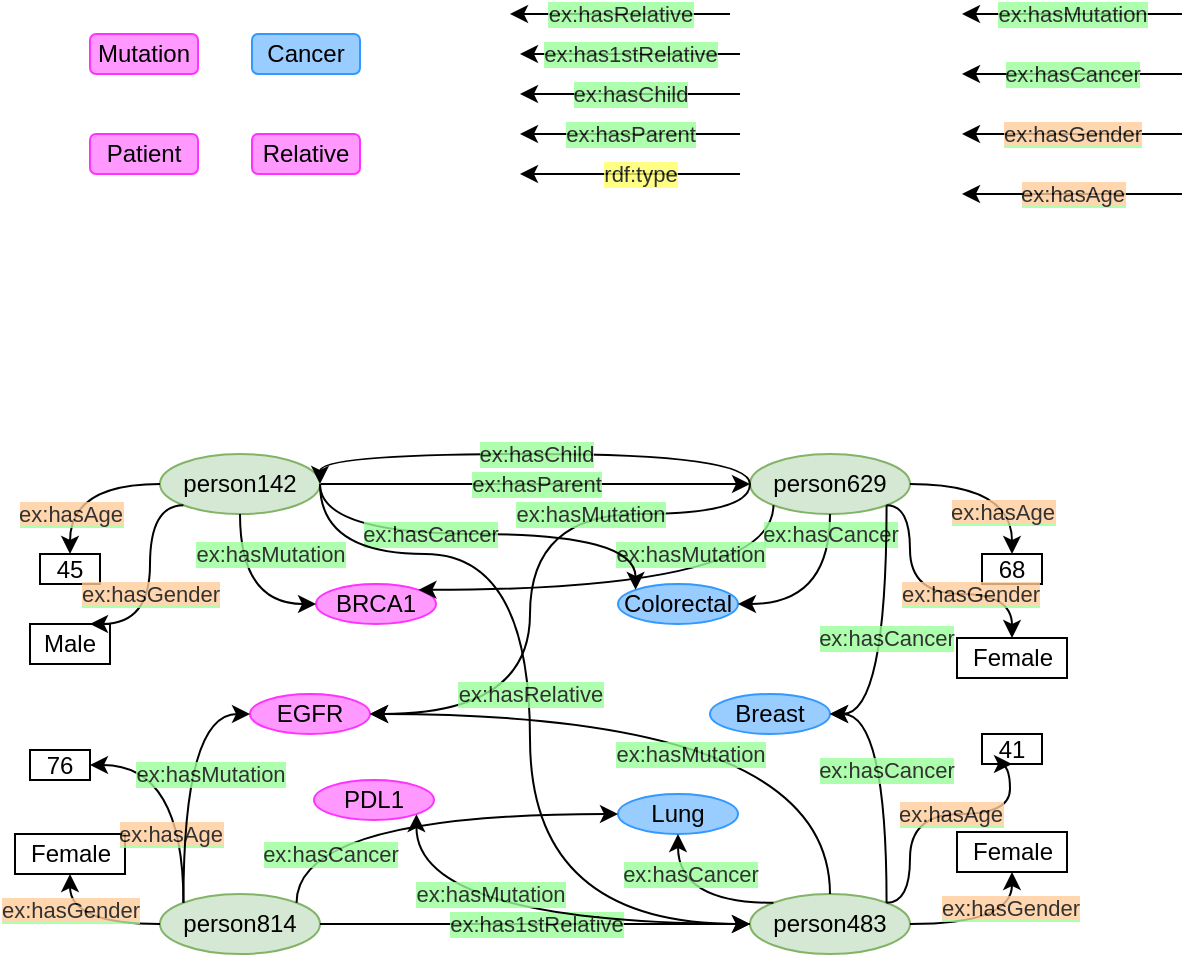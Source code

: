 <mxfile version="20.4.0" type="github">
  <diagram id="WPSB-9t8h4fIo2IHt0P5" name="Page-1">
    <mxGraphModel dx="1391" dy="805" grid="1" gridSize="10" guides="1" tooltips="1" connect="1" arrows="1" fold="1" page="1" pageScale="1" pageWidth="850" pageHeight="1100" math="0" shadow="0">
      <root>
        <mxCell id="0" />
        <mxCell id="1" parent="0" />
        <mxCell id="_h5XpuyKjl5ZHz13857e-3" value="ex:hasParent" style="edgeStyle=orthogonalEdgeStyle;rounded=0;orthogonalLoop=1;jettySize=auto;html=1;exitX=1;exitY=0.5;exitDx=0;exitDy=0;curved=1;labelBackgroundColor=#99FF99;entryX=0;entryY=0.5;entryDx=0;entryDy=0;textOpacity=80;" edge="1" parent="1" source="_h5XpuyKjl5ZHz13857e-1" target="_h5XpuyKjl5ZHz13857e-2">
          <mxGeometry relative="1" as="geometry">
            <Array as="points">
              <mxPoint x="420" y="325" />
              <mxPoint x="420" y="325" />
            </Array>
          </mxGeometry>
        </mxCell>
        <mxCell id="_h5XpuyKjl5ZHz13857e-1" value="person142" style="ellipse;whiteSpace=wrap;html=1;fillColor=#d5e8d4;strokeColor=#82b366;" vertex="1" parent="1">
          <mxGeometry x="235" y="310" width="80" height="30" as="geometry" />
        </mxCell>
        <mxCell id="_h5XpuyKjl5ZHz13857e-2" value="person629" style="ellipse;whiteSpace=wrap;html=1;fillColor=#d5e8d4;strokeColor=#82b366;" vertex="1" parent="1">
          <mxGeometry x="530" y="310" width="80" height="30" as="geometry" />
        </mxCell>
        <mxCell id="_h5XpuyKjl5ZHz13857e-12" value="&lt;span data-reactroot=&quot;&quot; class=&quot;notion-enable-hover&quot; data-token-index=&quot;0&quot; style=&quot;&quot;&gt;Male&lt;/span&gt;" style="rounded=0;whiteSpace=wrap;html=1;" vertex="1" parent="1">
          <mxGeometry x="170" y="395" width="40" height="20" as="geometry" />
        </mxCell>
        <mxCell id="_h5XpuyKjl5ZHz13857e-24" value="45" style="rounded=0;whiteSpace=wrap;html=1;" vertex="1" parent="1">
          <mxGeometry x="175" y="360" width="30" height="15" as="geometry" />
        </mxCell>
        <mxCell id="_h5XpuyKjl5ZHz13857e-29" value="&lt;span data-reactroot=&quot;&quot; class=&quot;notion-enable-hover&quot; data-token-index=&quot;0&quot; style=&quot;&quot;&gt;Female&lt;/span&gt;" style="rounded=0;whiteSpace=wrap;html=1;" vertex="1" parent="1">
          <mxGeometry x="633.5" y="402" width="55" height="20" as="geometry" />
        </mxCell>
        <mxCell id="_h5XpuyKjl5ZHz13857e-31" value="ex:hasMutation" style="edgeStyle=orthogonalEdgeStyle;rounded=0;orthogonalLoop=1;jettySize=auto;html=1;exitX=0;exitY=0.5;exitDx=0;exitDy=0;curved=1;labelBackgroundColor=#99FF99;entryX=1;entryY=0.5;entryDx=0;entryDy=0;textOpacity=80;" edge="1" parent="1">
          <mxGeometry relative="1" as="geometry">
            <mxPoint x="746" y="90" as="sourcePoint" />
            <mxPoint x="636" y="90" as="targetPoint" />
          </mxGeometry>
        </mxCell>
        <mxCell id="_h5XpuyKjl5ZHz13857e-34" value="ex:hasCancer" style="edgeStyle=orthogonalEdgeStyle;rounded=0;orthogonalLoop=1;jettySize=auto;html=1;exitX=0;exitY=0.5;exitDx=0;exitDy=0;curved=1;labelBackgroundColor=#99FF99;entryX=1;entryY=0.5;entryDx=0;entryDy=0;textOpacity=80;" edge="1" parent="1">
          <mxGeometry relative="1" as="geometry">
            <mxPoint x="746" y="120" as="sourcePoint" />
            <mxPoint x="636" y="120" as="targetPoint" />
          </mxGeometry>
        </mxCell>
        <mxCell id="_h5XpuyKjl5ZHz13857e-35" value="&lt;span style=&quot;background-color: rgb(255, 204, 153);&quot;&gt;ex:hasGender&lt;/span&gt;" style="edgeStyle=orthogonalEdgeStyle;rounded=0;orthogonalLoop=1;jettySize=auto;html=1;exitX=0;exitY=0.5;exitDx=0;exitDy=0;curved=1;labelBackgroundColor=#99FF99;entryX=1;entryY=0.5;entryDx=0;entryDy=0;textOpacity=80;" edge="1" parent="1">
          <mxGeometry relative="1" as="geometry">
            <mxPoint x="746" y="150" as="sourcePoint" />
            <mxPoint x="636" y="150" as="targetPoint" />
          </mxGeometry>
        </mxCell>
        <mxCell id="_h5XpuyKjl5ZHz13857e-36" value="&lt;span style=&quot;background-color: rgb(255, 204, 153);&quot;&gt;ex:hasAge&lt;/span&gt;" style="edgeStyle=orthogonalEdgeStyle;rounded=0;orthogonalLoop=1;jettySize=auto;html=1;exitX=0;exitY=0.5;exitDx=0;exitDy=0;curved=1;labelBackgroundColor=#99FF99;entryX=1;entryY=0.5;entryDx=0;entryDy=0;textOpacity=80;" edge="1" parent="1">
          <mxGeometry relative="1" as="geometry">
            <mxPoint x="746" y="180" as="sourcePoint" />
            <mxPoint x="636" y="180" as="targetPoint" />
          </mxGeometry>
        </mxCell>
        <mxCell id="_h5XpuyKjl5ZHz13857e-40" value="EGFR" style="ellipse;whiteSpace=wrap;html=1;fillColor=#FF99FF;strokeColor=#FF33FF;" vertex="1" parent="1">
          <mxGeometry x="280" y="430" width="60" height="20" as="geometry" />
        </mxCell>
        <mxCell id="_h5XpuyKjl5ZHz13857e-41" value="BRCA1" style="ellipse;whiteSpace=wrap;html=1;fillColor=#FF99FF;strokeColor=#FF33FF;" vertex="1" parent="1">
          <mxGeometry x="313" y="375" width="60" height="20" as="geometry" />
        </mxCell>
        <mxCell id="_h5XpuyKjl5ZHz13857e-44" value="ex:hasRelative" style="edgeStyle=orthogonalEdgeStyle;rounded=0;orthogonalLoop=1;jettySize=auto;html=1;exitX=0;exitY=0.5;exitDx=0;exitDy=0;curved=1;labelBackgroundColor=#99FF99;entryX=1;entryY=0.5;entryDx=0;entryDy=0;textOpacity=80;" edge="1" parent="1">
          <mxGeometry relative="1" as="geometry">
            <mxPoint x="520" y="90" as="sourcePoint" />
            <mxPoint x="410" y="90" as="targetPoint" />
          </mxGeometry>
        </mxCell>
        <mxCell id="_h5XpuyKjl5ZHz13857e-45" value="person483" style="ellipse;whiteSpace=wrap;html=1;fillColor=#d5e8d4;strokeColor=#82b366;" vertex="1" parent="1">
          <mxGeometry x="530" y="530" width="80" height="30" as="geometry" />
        </mxCell>
        <mxCell id="_h5XpuyKjl5ZHz13857e-47" value="person814" style="ellipse;whiteSpace=wrap;html=1;fillColor=#d5e8d4;strokeColor=#82b366;" vertex="1" parent="1">
          <mxGeometry x="235" y="530" width="80" height="30" as="geometry" />
        </mxCell>
        <mxCell id="_h5XpuyKjl5ZHz13857e-48" value="68" style="rounded=0;whiteSpace=wrap;html=1;" vertex="1" parent="1">
          <mxGeometry x="646" y="360" width="30" height="15" as="geometry" />
        </mxCell>
        <mxCell id="_h5XpuyKjl5ZHz13857e-51" value="Lung" style="ellipse;whiteSpace=wrap;html=1;fillColor=#99CCFF;strokeColor=#3399FF;" vertex="1" parent="1">
          <mxGeometry x="464" y="480" width="60" height="20" as="geometry" />
        </mxCell>
        <mxCell id="_h5XpuyKjl5ZHz13857e-52" value="Breast" style="ellipse;whiteSpace=wrap;html=1;fillColor=#99CCFF;strokeColor=#3399FF;" vertex="1" parent="1">
          <mxGeometry x="510" y="430" width="60" height="20" as="geometry" />
        </mxCell>
        <mxCell id="_h5XpuyKjl5ZHz13857e-53" value="Colorectal" style="ellipse;whiteSpace=wrap;html=1;fillColor=#99CCFF;strokeColor=#3399FF;" vertex="1" parent="1">
          <mxGeometry x="464" y="375" width="60" height="20" as="geometry" />
        </mxCell>
        <mxCell id="_h5XpuyKjl5ZHz13857e-56" value="Cancer" style="rounded=1;whiteSpace=wrap;html=1;fillColor=#99CCFF;strokeColor=#3399FF;" vertex="1" parent="1">
          <mxGeometry x="281" y="100" width="54" height="20" as="geometry" />
        </mxCell>
        <mxCell id="_h5XpuyKjl5ZHz13857e-57" value="Mutation" style="rounded=1;whiteSpace=wrap;html=1;fillColor=#FF99FF;strokeColor=#FF33FF;" vertex="1" parent="1">
          <mxGeometry x="200" y="100" width="54" height="20" as="geometry" />
        </mxCell>
        <mxCell id="_h5XpuyKjl5ZHz13857e-59" value="PDL1" style="ellipse;whiteSpace=wrap;html=1;fillColor=#FF99FF;strokeColor=#FF33FF;" vertex="1" parent="1">
          <mxGeometry x="312" y="473" width="60" height="20" as="geometry" />
        </mxCell>
        <mxCell id="_h5XpuyKjl5ZHz13857e-60" value="ex:has1stRelative" style="edgeStyle=orthogonalEdgeStyle;rounded=0;orthogonalLoop=1;jettySize=auto;html=1;exitX=0;exitY=0.5;exitDx=0;exitDy=0;curved=1;labelBackgroundColor=#99FF99;entryX=1;entryY=0.5;entryDx=0;entryDy=0;textOpacity=80;" edge="1" parent="1">
          <mxGeometry relative="1" as="geometry">
            <mxPoint x="525" y="110" as="sourcePoint" />
            <mxPoint x="415" y="110" as="targetPoint" />
          </mxGeometry>
        </mxCell>
        <mxCell id="_h5XpuyKjl5ZHz13857e-61" value="ex:hasChild" style="edgeStyle=orthogonalEdgeStyle;rounded=0;orthogonalLoop=1;jettySize=auto;html=1;exitX=0;exitY=0.5;exitDx=0;exitDy=0;curved=1;labelBackgroundColor=#99FF99;entryX=1;entryY=0.5;entryDx=0;entryDy=0;textOpacity=80;" edge="1" parent="1">
          <mxGeometry relative="1" as="geometry">
            <mxPoint x="525" y="130" as="sourcePoint" />
            <mxPoint x="415" y="130" as="targetPoint" />
            <Array as="points">
              <mxPoint x="460" y="130" />
              <mxPoint x="460" y="130" />
            </Array>
          </mxGeometry>
        </mxCell>
        <mxCell id="_h5XpuyKjl5ZHz13857e-62" value="ex:hasChild" style="edgeStyle=orthogonalEdgeStyle;rounded=0;orthogonalLoop=1;jettySize=auto;html=1;exitX=0;exitY=0.5;exitDx=0;exitDy=0;curved=1;labelBackgroundColor=#99FF99;entryX=1;entryY=0.5;entryDx=0;entryDy=0;textOpacity=80;" edge="1" parent="1" source="_h5XpuyKjl5ZHz13857e-2" target="_h5XpuyKjl5ZHz13857e-1">
          <mxGeometry relative="1" as="geometry">
            <mxPoint x="470" y="295" as="sourcePoint" />
            <mxPoint x="360" y="295" as="targetPoint" />
            <Array as="points">
              <mxPoint x="530" y="310" />
              <mxPoint x="315" y="310" />
            </Array>
          </mxGeometry>
        </mxCell>
        <mxCell id="_h5XpuyKjl5ZHz13857e-63" value="ex:hasParent" style="edgeStyle=orthogonalEdgeStyle;rounded=0;orthogonalLoop=1;jettySize=auto;html=1;exitX=0;exitY=0.5;exitDx=0;exitDy=0;curved=1;labelBackgroundColor=#99FF99;entryX=1;entryY=0.5;entryDx=0;entryDy=0;textOpacity=80;" edge="1" parent="1">
          <mxGeometry relative="1" as="geometry">
            <mxPoint x="525" y="150" as="sourcePoint" />
            <mxPoint x="415" y="150" as="targetPoint" />
            <Array as="points">
              <mxPoint x="460" y="150" />
              <mxPoint x="460" y="150" />
            </Array>
          </mxGeometry>
        </mxCell>
        <mxCell id="_h5XpuyKjl5ZHz13857e-64" value="rdf:type" style="edgeStyle=orthogonalEdgeStyle;rounded=0;orthogonalLoop=1;jettySize=auto;html=1;exitX=0;exitY=0.5;exitDx=0;exitDy=0;curved=1;labelBackgroundColor=#FFFF66;entryX=1;entryY=0.5;entryDx=0;entryDy=0;textOpacity=80;" edge="1" parent="1">
          <mxGeometry x="-0.091" relative="1" as="geometry">
            <mxPoint x="525" y="170" as="sourcePoint" />
            <mxPoint x="415" y="170" as="targetPoint" />
            <Array as="points">
              <mxPoint x="460" y="170" />
              <mxPoint x="460" y="170" />
            </Array>
            <mxPoint as="offset" />
          </mxGeometry>
        </mxCell>
        <mxCell id="_h5XpuyKjl5ZHz13857e-67" value="ex:has1stRelative" style="edgeStyle=orthogonalEdgeStyle;rounded=0;orthogonalLoop=1;jettySize=auto;html=1;exitX=1;exitY=0.5;exitDx=0;exitDy=0;curved=1;labelBackgroundColor=#99FF99;entryX=0;entryY=0.5;entryDx=0;entryDy=0;textOpacity=80;" edge="1" parent="1" source="_h5XpuyKjl5ZHz13857e-47" target="_h5XpuyKjl5ZHz13857e-45">
          <mxGeometry relative="1" as="geometry">
            <mxPoint x="545" y="160" as="sourcePoint" />
            <mxPoint x="435" y="160" as="targetPoint" />
          </mxGeometry>
        </mxCell>
        <mxCell id="_h5XpuyKjl5ZHz13857e-72" value="&lt;span style=&quot;background-color: rgb(255, 204, 153);&quot;&gt;ex:hasGender&lt;/span&gt;" style="edgeStyle=orthogonalEdgeStyle;rounded=0;orthogonalLoop=1;jettySize=auto;html=1;exitX=0;exitY=1;exitDx=0;exitDy=0;curved=1;labelBackgroundColor=#99FF99;entryX=0.75;entryY=0;entryDx=0;entryDy=0;textOpacity=80;" edge="1" parent="1" source="_h5XpuyKjl5ZHz13857e-1" target="_h5XpuyKjl5ZHz13857e-12">
          <mxGeometry x="0.152" relative="1" as="geometry">
            <mxPoint x="220" y="320" as="sourcePoint" />
            <mxPoint x="110" y="320" as="targetPoint" />
            <Array as="points">
              <mxPoint x="230" y="336" />
              <mxPoint x="230" y="395" />
            </Array>
            <mxPoint as="offset" />
          </mxGeometry>
        </mxCell>
        <mxCell id="_h5XpuyKjl5ZHz13857e-75" value="&lt;span style=&quot;background-color: rgb(255, 204, 153);&quot;&gt;ex:hasAge&lt;/span&gt;" style="edgeStyle=orthogonalEdgeStyle;rounded=0;orthogonalLoop=1;jettySize=auto;html=1;exitX=0;exitY=0.5;exitDx=0;exitDy=0;curved=1;labelBackgroundColor=#99FF99;entryX=0.5;entryY=0;entryDx=0;entryDy=0;textOpacity=80;" edge="1" parent="1" source="_h5XpuyKjl5ZHz13857e-1" target="_h5XpuyKjl5ZHz13857e-24">
          <mxGeometry x="0.5" relative="1" as="geometry">
            <mxPoint x="780" y="260" as="sourcePoint" />
            <mxPoint x="670" y="260" as="targetPoint" />
            <mxPoint as="offset" />
          </mxGeometry>
        </mxCell>
        <mxCell id="_h5XpuyKjl5ZHz13857e-77" value="&lt;span style=&quot;background-color: rgb(255, 204, 153);&quot;&gt;ex:hasAge&lt;/span&gt;" style="edgeStyle=orthogonalEdgeStyle;rounded=0;orthogonalLoop=1;jettySize=auto;html=1;exitX=1;exitY=0.5;exitDx=0;exitDy=0;curved=1;labelBackgroundColor=#99FF99;entryX=0.5;entryY=0;entryDx=0;entryDy=0;textOpacity=80;" edge="1" parent="1" source="_h5XpuyKjl5ZHz13857e-2" target="_h5XpuyKjl5ZHz13857e-48">
          <mxGeometry x="0.5" y="-5" relative="1" as="geometry">
            <mxPoint x="780" y="260" as="sourcePoint" />
            <mxPoint x="670" y="260" as="targetPoint" />
            <mxPoint as="offset" />
          </mxGeometry>
        </mxCell>
        <mxCell id="_h5XpuyKjl5ZHz13857e-78" value="&lt;span style=&quot;background-color: rgb(255, 204, 153);&quot;&gt;ex:hasGender&lt;/span&gt;" style="edgeStyle=orthogonalEdgeStyle;rounded=0;orthogonalLoop=1;jettySize=auto;html=1;curved=1;labelBackgroundColor=#99FF99;entryX=0.5;entryY=0;entryDx=0;entryDy=0;textOpacity=80;exitX=1;exitY=1;exitDx=0;exitDy=0;" edge="1" parent="1" source="_h5XpuyKjl5ZHz13857e-2" target="_h5XpuyKjl5ZHz13857e-29">
          <mxGeometry x="0.334" relative="1" as="geometry">
            <mxPoint x="780" y="230" as="sourcePoint" />
            <mxPoint x="670" y="230" as="targetPoint" />
            <Array as="points">
              <mxPoint x="610" y="336" />
              <mxPoint x="610" y="380" />
              <mxPoint x="661" y="380" />
            </Array>
            <mxPoint as="offset" />
          </mxGeometry>
        </mxCell>
        <mxCell id="_h5XpuyKjl5ZHz13857e-79" value="&lt;span data-reactroot=&quot;&quot; class=&quot;notion-enable-hover&quot; data-token-index=&quot;0&quot; style=&quot;&quot;&gt;Female&lt;/span&gt;" style="rounded=0;whiteSpace=wrap;html=1;" vertex="1" parent="1">
          <mxGeometry x="633.5" y="499" width="55" height="20" as="geometry" />
        </mxCell>
        <mxCell id="_h5XpuyKjl5ZHz13857e-80" value="41" style="rounded=0;whiteSpace=wrap;html=1;" vertex="1" parent="1">
          <mxGeometry x="646" y="450" width="30" height="15" as="geometry" />
        </mxCell>
        <mxCell id="_h5XpuyKjl5ZHz13857e-82" value="&lt;span style=&quot;background-color: rgb(255, 204, 153);&quot;&gt;ex:hasGender&lt;/span&gt;" style="edgeStyle=orthogonalEdgeStyle;rounded=0;orthogonalLoop=1;jettySize=auto;html=1;exitX=1;exitY=0.5;exitDx=0;exitDy=0;curved=1;labelBackgroundColor=#99FF99;entryX=0.5;entryY=1;entryDx=0;entryDy=0;textOpacity=80;" edge="1" parent="1" source="_h5XpuyKjl5ZHz13857e-45" target="_h5XpuyKjl5ZHz13857e-79">
          <mxGeometry x="0.535" y="1" relative="1" as="geometry">
            <mxPoint x="780" y="230" as="sourcePoint" />
            <mxPoint x="670" y="230" as="targetPoint" />
            <mxPoint as="offset" />
          </mxGeometry>
        </mxCell>
        <mxCell id="_h5XpuyKjl5ZHz13857e-83" value="&lt;span style=&quot;background-color: rgb(255, 204, 153);&quot;&gt;ex:hasAge&lt;/span&gt;" style="edgeStyle=orthogonalEdgeStyle;rounded=0;orthogonalLoop=1;jettySize=auto;html=1;exitX=1;exitY=0;exitDx=0;exitDy=0;curved=1;labelBackgroundColor=#99FF99;entryX=0.5;entryY=1;entryDx=0;entryDy=0;textOpacity=80;" edge="1" parent="1" source="_h5XpuyKjl5ZHz13857e-45" target="_h5XpuyKjl5ZHz13857e-80">
          <mxGeometry x="0.161" relative="1" as="geometry">
            <mxPoint x="780" y="260" as="sourcePoint" />
            <mxPoint x="670" y="260" as="targetPoint" />
            <Array as="points">
              <mxPoint x="610" y="534" />
              <mxPoint x="610" y="490" />
              <mxPoint x="660" y="490" />
            </Array>
            <mxPoint as="offset" />
          </mxGeometry>
        </mxCell>
        <mxCell id="_h5XpuyKjl5ZHz13857e-84" value="&lt;span data-reactroot=&quot;&quot; class=&quot;notion-enable-hover&quot; data-token-index=&quot;0&quot; style=&quot;&quot;&gt;Female&lt;/span&gt;" style="rounded=0;whiteSpace=wrap;html=1;" vertex="1" parent="1">
          <mxGeometry x="162.5" y="500" width="55" height="20" as="geometry" />
        </mxCell>
        <mxCell id="_h5XpuyKjl5ZHz13857e-85" value="76" style="rounded=0;whiteSpace=wrap;html=1;" vertex="1" parent="1">
          <mxGeometry x="170" y="458" width="30" height="15" as="geometry" />
        </mxCell>
        <mxCell id="_h5XpuyKjl5ZHz13857e-86" value="&lt;span style=&quot;background-color: rgb(255, 204, 153);&quot;&gt;ex:hasAge&lt;/span&gt;" style="edgeStyle=orthogonalEdgeStyle;rounded=0;orthogonalLoop=1;jettySize=auto;html=1;exitX=0;exitY=0;exitDx=0;exitDy=0;curved=1;labelBackgroundColor=#99FF99;entryX=1;entryY=0.5;entryDx=0;entryDy=0;textOpacity=80;" edge="1" parent="1" source="_h5XpuyKjl5ZHz13857e-47" target="_h5XpuyKjl5ZHz13857e-85">
          <mxGeometry x="-0.405" y="7" relative="1" as="geometry">
            <mxPoint x="780" y="260" as="sourcePoint" />
            <mxPoint x="670" y="260" as="targetPoint" />
            <Array as="points">
              <mxPoint x="247" y="466" />
            </Array>
            <mxPoint as="offset" />
          </mxGeometry>
        </mxCell>
        <mxCell id="_h5XpuyKjl5ZHz13857e-88" value="&lt;span style=&quot;background-color: rgb(255, 204, 153);&quot;&gt;ex:hasGender&lt;/span&gt;" style="edgeStyle=orthogonalEdgeStyle;rounded=0;orthogonalLoop=1;jettySize=auto;html=1;exitX=0;exitY=0.5;exitDx=0;exitDy=0;curved=1;labelBackgroundColor=#99FF99;entryX=0.5;entryY=1;entryDx=0;entryDy=0;textOpacity=80;" edge="1" parent="1" source="_h5XpuyKjl5ZHz13857e-47" target="_h5XpuyKjl5ZHz13857e-84">
          <mxGeometry x="0.5" relative="1" as="geometry">
            <mxPoint x="780" y="230" as="sourcePoint" />
            <mxPoint x="670" y="230" as="targetPoint" />
            <mxPoint as="offset" />
          </mxGeometry>
        </mxCell>
        <mxCell id="_h5XpuyKjl5ZHz13857e-89" value="ex:hasMutation" style="edgeStyle=orthogonalEdgeStyle;rounded=0;orthogonalLoop=1;jettySize=auto;html=1;exitX=0.5;exitY=1;exitDx=0;exitDy=0;curved=1;labelBackgroundColor=#99FF99;entryX=0;entryY=0.5;entryDx=0;entryDy=0;textOpacity=80;" edge="1" parent="1" source="_h5XpuyKjl5ZHz13857e-1" target="_h5XpuyKjl5ZHz13857e-41">
          <mxGeometry x="-0.524" y="15" relative="1" as="geometry">
            <mxPoint x="766" y="140" as="sourcePoint" />
            <mxPoint x="656" y="140" as="targetPoint" />
            <mxPoint as="offset" />
          </mxGeometry>
        </mxCell>
        <mxCell id="_h5XpuyKjl5ZHz13857e-91" value="ex:hasMutation" style="edgeStyle=orthogonalEdgeStyle;rounded=0;orthogonalLoop=1;jettySize=auto;html=1;exitX=0;exitY=1;exitDx=0;exitDy=0;curved=1;labelBackgroundColor=#99FF99;entryX=1;entryY=0;entryDx=0;entryDy=0;textOpacity=80;" edge="1" parent="1" source="_h5XpuyKjl5ZHz13857e-2" target="_h5XpuyKjl5ZHz13857e-41">
          <mxGeometry x="-0.236" y="-18" relative="1" as="geometry">
            <mxPoint x="766" y="140" as="sourcePoint" />
            <mxPoint x="656" y="140" as="targetPoint" />
            <Array as="points">
              <mxPoint x="542" y="378" />
            </Array>
            <mxPoint as="offset" />
          </mxGeometry>
        </mxCell>
        <mxCell id="_h5XpuyKjl5ZHz13857e-92" value="ex:hasMutation" style="edgeStyle=orthogonalEdgeStyle;rounded=0;orthogonalLoop=1;jettySize=auto;html=1;exitX=0;exitY=0.5;exitDx=0;exitDy=0;curved=1;labelBackgroundColor=#99FF99;entryX=1;entryY=0.5;entryDx=0;entryDy=0;textOpacity=80;" edge="1" parent="1" source="_h5XpuyKjl5ZHz13857e-2" target="_h5XpuyKjl5ZHz13857e-40">
          <mxGeometry x="-0.377" relative="1" as="geometry">
            <mxPoint x="766" y="140" as="sourcePoint" />
            <mxPoint x="656" y="140" as="targetPoint" />
            <Array as="points">
              <mxPoint x="530" y="340" />
              <mxPoint x="420" y="340" />
              <mxPoint x="420" y="440" />
            </Array>
            <mxPoint as="offset" />
          </mxGeometry>
        </mxCell>
        <mxCell id="_h5XpuyKjl5ZHz13857e-93" value="ex:hasCancer" style="edgeStyle=orthogonalEdgeStyle;rounded=0;orthogonalLoop=1;jettySize=auto;html=1;exitX=1;exitY=0.5;exitDx=0;exitDy=0;curved=1;labelBackgroundColor=#99FF99;entryX=0;entryY=0;entryDx=0;entryDy=0;textOpacity=80;" edge="1" parent="1" source="_h5XpuyKjl5ZHz13857e-1" target="_h5XpuyKjl5ZHz13857e-53">
          <mxGeometry x="-0.241" relative="1" as="geometry">
            <mxPoint x="766" y="170" as="sourcePoint" />
            <mxPoint x="656" y="170" as="targetPoint" />
            <Array as="points">
              <mxPoint x="315" y="350" />
              <mxPoint x="473" y="350" />
            </Array>
            <mxPoint as="offset" />
          </mxGeometry>
        </mxCell>
        <mxCell id="_h5XpuyKjl5ZHz13857e-94" value="ex:hasCancer" style="edgeStyle=orthogonalEdgeStyle;rounded=0;orthogonalLoop=1;jettySize=auto;html=1;exitX=0.5;exitY=1;exitDx=0;exitDy=0;curved=1;labelBackgroundColor=#99FF99;entryX=1;entryY=0.5;entryDx=0;entryDy=0;textOpacity=80;" edge="1" parent="1" source="_h5XpuyKjl5ZHz13857e-2" target="_h5XpuyKjl5ZHz13857e-53">
          <mxGeometry x="-0.78" relative="1" as="geometry">
            <mxPoint x="766" y="170" as="sourcePoint" />
            <mxPoint x="656" y="170" as="targetPoint" />
            <mxPoint as="offset" />
          </mxGeometry>
        </mxCell>
        <mxCell id="_h5XpuyKjl5ZHz13857e-66" value="ex:hasRelative" style="edgeStyle=orthogonalEdgeStyle;rounded=0;orthogonalLoop=1;jettySize=auto;html=1;exitX=1;exitY=0.5;exitDx=0;exitDy=0;curved=1;labelBackgroundColor=#99FF99;entryX=0;entryY=0.5;entryDx=0;entryDy=0;textOpacity=80;" edge="1" parent="1" source="_h5XpuyKjl5ZHz13857e-1" target="_h5XpuyKjl5ZHz13857e-45">
          <mxGeometry x="-0.035" relative="1" as="geometry">
            <mxPoint x="460" y="419" as="sourcePoint" />
            <mxPoint x="350" y="419" as="targetPoint" />
            <Array as="points">
              <mxPoint x="315" y="360" />
              <mxPoint x="420" y="360" />
              <mxPoint x="420" y="545" />
            </Array>
            <mxPoint as="offset" />
          </mxGeometry>
        </mxCell>
        <mxCell id="_h5XpuyKjl5ZHz13857e-96" value="ex:hasMutation" style="edgeStyle=orthogonalEdgeStyle;rounded=0;orthogonalLoop=1;jettySize=auto;html=1;exitX=0.5;exitY=0;exitDx=0;exitDy=0;curved=1;labelBackgroundColor=#99FF99;entryX=1;entryY=0.5;entryDx=0;entryDy=0;textOpacity=80;" edge="1" parent="1" source="_h5XpuyKjl5ZHz13857e-45" target="_h5XpuyKjl5ZHz13857e-40">
          <mxGeometry y="20" relative="1" as="geometry">
            <mxPoint x="766" y="140" as="sourcePoint" />
            <mxPoint x="656" y="140" as="targetPoint" />
            <Array as="points">
              <mxPoint x="570" y="440" />
            </Array>
            <mxPoint as="offset" />
          </mxGeometry>
        </mxCell>
        <mxCell id="_h5XpuyKjl5ZHz13857e-98" value="ex:hasCancer" style="edgeStyle=orthogonalEdgeStyle;rounded=0;orthogonalLoop=1;jettySize=auto;html=1;exitX=1;exitY=0;exitDx=0;exitDy=0;curved=1;labelBackgroundColor=#99FF99;textOpacity=80;" edge="1" parent="1" source="_h5XpuyKjl5ZHz13857e-45">
          <mxGeometry x="0.077" relative="1" as="geometry">
            <mxPoint x="766" y="170" as="sourcePoint" />
            <mxPoint x="570" y="440" as="targetPoint" />
            <Array as="points">
              <mxPoint x="598" y="440" />
            </Array>
            <mxPoint as="offset" />
          </mxGeometry>
        </mxCell>
        <mxCell id="_h5XpuyKjl5ZHz13857e-100" value="ex:hasMutation" style="edgeStyle=orthogonalEdgeStyle;rounded=0;orthogonalLoop=1;jettySize=auto;html=1;exitX=0;exitY=0;exitDx=0;exitDy=0;curved=1;labelBackgroundColor=#99FF99;entryX=0;entryY=0.5;entryDx=0;entryDy=0;textOpacity=80;" edge="1" parent="1" source="_h5XpuyKjl5ZHz13857e-47" target="_h5XpuyKjl5ZHz13857e-40">
          <mxGeometry x="0.009" y="-13" relative="1" as="geometry">
            <mxPoint x="766" y="140" as="sourcePoint" />
            <mxPoint x="656" y="140" as="targetPoint" />
            <Array as="points">
              <mxPoint x="247" y="440" />
            </Array>
            <mxPoint as="offset" />
          </mxGeometry>
        </mxCell>
        <mxCell id="_h5XpuyKjl5ZHz13857e-101" value="ex:hasCancer" style="edgeStyle=orthogonalEdgeStyle;rounded=0;orthogonalLoop=1;jettySize=auto;html=1;exitX=1;exitY=0;exitDx=0;exitDy=0;curved=1;labelBackgroundColor=#99FF99;entryX=0;entryY=0.5;entryDx=0;entryDy=0;textOpacity=80;" edge="1" parent="1" source="_h5XpuyKjl5ZHz13857e-47" target="_h5XpuyKjl5ZHz13857e-51">
          <mxGeometry x="-0.762" y="-17" relative="1" as="geometry">
            <mxPoint x="766" y="170" as="sourcePoint" />
            <mxPoint x="656" y="170" as="targetPoint" />
            <Array as="points">
              <mxPoint x="303" y="490" />
            </Array>
            <mxPoint as="offset" />
          </mxGeometry>
        </mxCell>
        <mxCell id="_h5XpuyKjl5ZHz13857e-102" value="Patient" style="rounded=1;whiteSpace=wrap;html=1;fillColor=#FF99FF;strokeColor=#FF33FF;" vertex="1" parent="1">
          <mxGeometry x="200" y="150" width="54" height="20" as="geometry" />
        </mxCell>
        <mxCell id="_h5XpuyKjl5ZHz13857e-103" value="Relative" style="rounded=1;whiteSpace=wrap;html=1;fillColor=#FF99FF;strokeColor=#FF33FF;" vertex="1" parent="1">
          <mxGeometry x="281" y="150" width="54" height="20" as="geometry" />
        </mxCell>
        <mxCell id="_h5XpuyKjl5ZHz13857e-104" value="ex:hasMutation" style="edgeStyle=orthogonalEdgeStyle;rounded=0;orthogonalLoop=1;jettySize=auto;html=1;exitX=0;exitY=0.5;exitDx=0;exitDy=0;curved=1;labelBackgroundColor=#99FF99;entryX=1;entryY=1;entryDx=0;entryDy=0;textOpacity=80;" edge="1" parent="1" source="_h5XpuyKjl5ZHz13857e-45" target="_h5XpuyKjl5ZHz13857e-59">
          <mxGeometry x="0.173" y="-15" relative="1" as="geometry">
            <mxPoint x="756" y="100" as="sourcePoint" />
            <mxPoint x="646" y="100" as="targetPoint" />
            <mxPoint as="offset" />
          </mxGeometry>
        </mxCell>
        <mxCell id="_h5XpuyKjl5ZHz13857e-105" value="ex:hasCancer" style="edgeStyle=orthogonalEdgeStyle;rounded=0;orthogonalLoop=1;jettySize=auto;html=1;exitX=1;exitY=1;exitDx=0;exitDy=0;curved=1;labelBackgroundColor=#99FF99;entryX=1;entryY=0.5;entryDx=0;entryDy=0;textOpacity=80;" edge="1" parent="1" source="_h5XpuyKjl5ZHz13857e-2" target="_h5XpuyKjl5ZHz13857e-52">
          <mxGeometry relative="1" as="geometry">
            <mxPoint x="756" y="130" as="sourcePoint" />
            <mxPoint x="646" y="130" as="targetPoint" />
          </mxGeometry>
        </mxCell>
        <mxCell id="_h5XpuyKjl5ZHz13857e-106" value="ex:hasCancer" style="edgeStyle=orthogonalEdgeStyle;rounded=0;orthogonalLoop=1;jettySize=auto;html=1;exitX=0;exitY=0;exitDx=0;exitDy=0;curved=1;labelBackgroundColor=#99FF99;entryX=0.5;entryY=1;entryDx=0;entryDy=0;textOpacity=80;" edge="1" parent="1" source="_h5XpuyKjl5ZHz13857e-45" target="_h5XpuyKjl5ZHz13857e-51">
          <mxGeometry x="0.513" y="-6" relative="1" as="geometry">
            <mxPoint x="756" y="130" as="sourcePoint" />
            <mxPoint x="646" y="130" as="targetPoint" />
            <mxPoint as="offset" />
          </mxGeometry>
        </mxCell>
      </root>
    </mxGraphModel>
  </diagram>
</mxfile>
